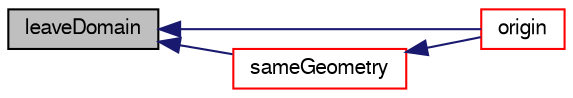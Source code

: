 digraph "leaveDomain"
{
  bgcolor="transparent";
  edge [fontname="FreeSans",fontsize="10",labelfontname="FreeSans",labelfontsize="10"];
  node [fontname="FreeSans",fontsize="10",shape=record];
  rankdir="LR";
  Node305 [label="leaveDomain",height=0.2,width=0.4,color="black", fillcolor="grey75", style="filled", fontcolor="black"];
  Node305 -> Node306 [dir="back",color="midnightblue",fontsize="10",style="solid",fontname="FreeSans"];
  Node306 [label="origin",height=0.2,width=0.4,color="red",URL="$a22522.html#ad74f43780573979c852ffbe393b10458",tooltip="Return origin. "];
  Node305 -> Node310 [dir="back",color="midnightblue",fontsize="10",style="solid",fontname="FreeSans"];
  Node310 [label="sameGeometry",height=0.2,width=0.4,color="red",URL="$a22522.html#abe96f78dfaaa4663d17acf087eb5ac5d",tooltip="Check for identical geometrical data. "];
  Node310 -> Node306 [dir="back",color="midnightblue",fontsize="10",style="solid",fontname="FreeSans"];
}
